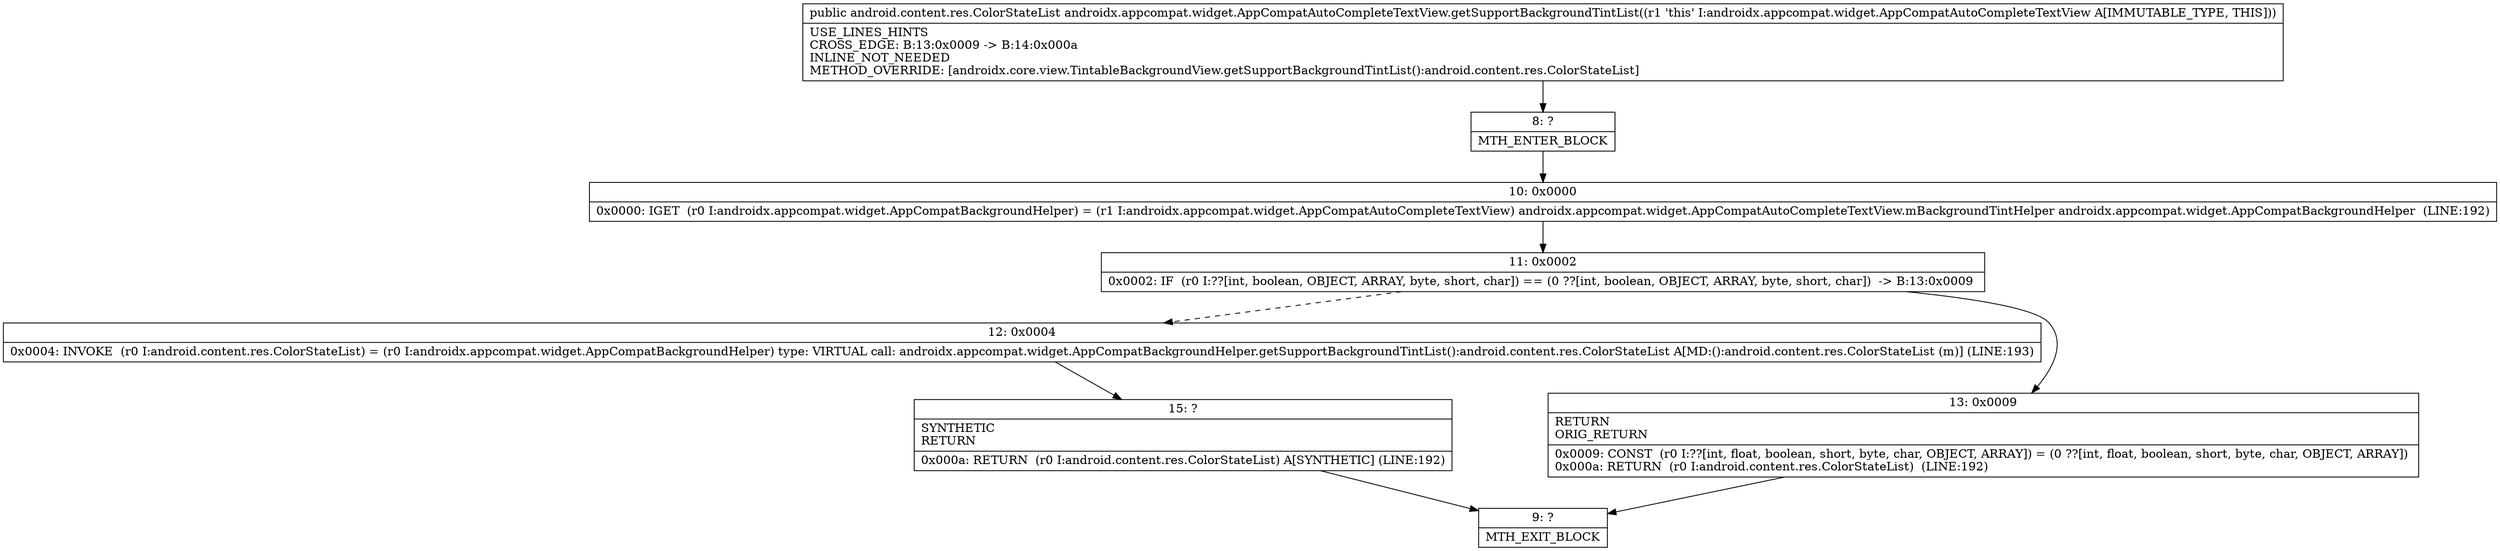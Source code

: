 digraph "CFG forandroidx.appcompat.widget.AppCompatAutoCompleteTextView.getSupportBackgroundTintList()Landroid\/content\/res\/ColorStateList;" {
Node_8 [shape=record,label="{8\:\ ?|MTH_ENTER_BLOCK\l}"];
Node_10 [shape=record,label="{10\:\ 0x0000|0x0000: IGET  (r0 I:androidx.appcompat.widget.AppCompatBackgroundHelper) = (r1 I:androidx.appcompat.widget.AppCompatAutoCompleteTextView) androidx.appcompat.widget.AppCompatAutoCompleteTextView.mBackgroundTintHelper androidx.appcompat.widget.AppCompatBackgroundHelper  (LINE:192)\l}"];
Node_11 [shape=record,label="{11\:\ 0x0002|0x0002: IF  (r0 I:??[int, boolean, OBJECT, ARRAY, byte, short, char]) == (0 ??[int, boolean, OBJECT, ARRAY, byte, short, char])  \-\> B:13:0x0009 \l}"];
Node_12 [shape=record,label="{12\:\ 0x0004|0x0004: INVOKE  (r0 I:android.content.res.ColorStateList) = (r0 I:androidx.appcompat.widget.AppCompatBackgroundHelper) type: VIRTUAL call: androidx.appcompat.widget.AppCompatBackgroundHelper.getSupportBackgroundTintList():android.content.res.ColorStateList A[MD:():android.content.res.ColorStateList (m)] (LINE:193)\l}"];
Node_15 [shape=record,label="{15\:\ ?|SYNTHETIC\lRETURN\l|0x000a: RETURN  (r0 I:android.content.res.ColorStateList) A[SYNTHETIC] (LINE:192)\l}"];
Node_9 [shape=record,label="{9\:\ ?|MTH_EXIT_BLOCK\l}"];
Node_13 [shape=record,label="{13\:\ 0x0009|RETURN\lORIG_RETURN\l|0x0009: CONST  (r0 I:??[int, float, boolean, short, byte, char, OBJECT, ARRAY]) = (0 ??[int, float, boolean, short, byte, char, OBJECT, ARRAY]) \l0x000a: RETURN  (r0 I:android.content.res.ColorStateList)  (LINE:192)\l}"];
MethodNode[shape=record,label="{public android.content.res.ColorStateList androidx.appcompat.widget.AppCompatAutoCompleteTextView.getSupportBackgroundTintList((r1 'this' I:androidx.appcompat.widget.AppCompatAutoCompleteTextView A[IMMUTABLE_TYPE, THIS]))  | USE_LINES_HINTS\lCROSS_EDGE: B:13:0x0009 \-\> B:14:0x000a\lINLINE_NOT_NEEDED\lMETHOD_OVERRIDE: [androidx.core.view.TintableBackgroundView.getSupportBackgroundTintList():android.content.res.ColorStateList]\l}"];
MethodNode -> Node_8;Node_8 -> Node_10;
Node_10 -> Node_11;
Node_11 -> Node_12[style=dashed];
Node_11 -> Node_13;
Node_12 -> Node_15;
Node_15 -> Node_9;
Node_13 -> Node_9;
}

